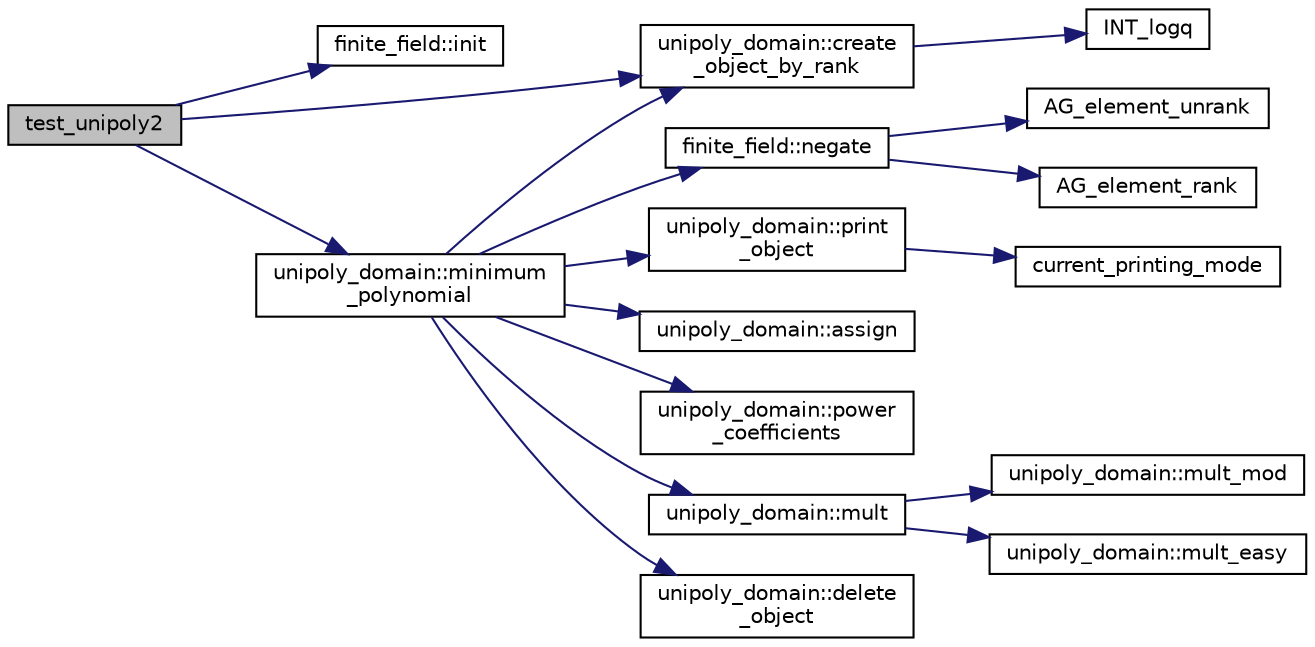 digraph "test_unipoly2"
{
  edge [fontname="Helvetica",fontsize="10",labelfontname="Helvetica",labelfontsize="10"];
  node [fontname="Helvetica",fontsize="10",shape=record];
  rankdir="LR";
  Node639 [label="test_unipoly2",height=0.2,width=0.4,color="black", fillcolor="grey75", style="filled", fontcolor="black"];
  Node639 -> Node640 [color="midnightblue",fontsize="10",style="solid",fontname="Helvetica"];
  Node640 [label="finite_field::init",height=0.2,width=0.4,color="black", fillcolor="white", style="filled",URL="$df/d5a/classfinite__field.html#a13e75e8165b27464935b50368ee8313c"];
  Node639 -> Node641 [color="midnightblue",fontsize="10",style="solid",fontname="Helvetica"];
  Node641 [label="unipoly_domain::create\l_object_by_rank",height=0.2,width=0.4,color="black", fillcolor="white", style="filled",URL="$da/d3c/classunipoly__domain.html#a3311706a93102009d6d22c69f2f3902f"];
  Node641 -> Node642 [color="midnightblue",fontsize="10",style="solid",fontname="Helvetica"];
  Node642 [label="INT_logq",height=0.2,width=0.4,color="black", fillcolor="white", style="filled",URL="$de/dc5/algebra__and__number__theory_8h.html#ad66b504457b1765dd3de6caa4953c204"];
  Node639 -> Node643 [color="midnightblue",fontsize="10",style="solid",fontname="Helvetica"];
  Node643 [label="unipoly_domain::minimum\l_polynomial",height=0.2,width=0.4,color="black", fillcolor="white", style="filled",URL="$da/d3c/classunipoly__domain.html#ab80b3c8cfb24b3b4ce86ead7a5ebaa95"];
  Node643 -> Node644 [color="midnightblue",fontsize="10",style="solid",fontname="Helvetica"];
  Node644 [label="finite_field::negate",height=0.2,width=0.4,color="black", fillcolor="white", style="filled",URL="$df/d5a/classfinite__field.html#aa9d798298f25d4a9262b5bc5f1733e31"];
  Node644 -> Node645 [color="midnightblue",fontsize="10",style="solid",fontname="Helvetica"];
  Node645 [label="AG_element_unrank",height=0.2,width=0.4,color="black", fillcolor="white", style="filled",URL="$d4/d67/geometry_8h.html#a4a33b86c87b2879b97cfa1327abe2885"];
  Node644 -> Node646 [color="midnightblue",fontsize="10",style="solid",fontname="Helvetica"];
  Node646 [label="AG_element_rank",height=0.2,width=0.4,color="black", fillcolor="white", style="filled",URL="$d4/d67/geometry_8h.html#ab2ac908d07dd8038fd996e26bdc75c17"];
  Node643 -> Node641 [color="midnightblue",fontsize="10",style="solid",fontname="Helvetica"];
  Node643 -> Node647 [color="midnightblue",fontsize="10",style="solid",fontname="Helvetica"];
  Node647 [label="unipoly_domain::print\l_object",height=0.2,width=0.4,color="black", fillcolor="white", style="filled",URL="$da/d3c/classunipoly__domain.html#ad73fd87ed54b67e1091ece74f80ff6d7"];
  Node647 -> Node648 [color="midnightblue",fontsize="10",style="solid",fontname="Helvetica"];
  Node648 [label="current_printing_mode",height=0.2,width=0.4,color="black", fillcolor="white", style="filled",URL="$d9/d60/discreta_8h.html#afcd81bfedce13a2f5f14361608e763f2"];
  Node643 -> Node649 [color="midnightblue",fontsize="10",style="solid",fontname="Helvetica"];
  Node649 [label="unipoly_domain::assign",height=0.2,width=0.4,color="black", fillcolor="white", style="filled",URL="$da/d3c/classunipoly__domain.html#a4742bf0f85fee30ab35fbc1188c39c1d"];
  Node643 -> Node650 [color="midnightblue",fontsize="10",style="solid",fontname="Helvetica"];
  Node650 [label="unipoly_domain::power\l_coefficients",height=0.2,width=0.4,color="black", fillcolor="white", style="filled",URL="$da/d3c/classunipoly__domain.html#a8405795cc24002166e516b3aaaf5d1e5"];
  Node643 -> Node651 [color="midnightblue",fontsize="10",style="solid",fontname="Helvetica"];
  Node651 [label="unipoly_domain::mult",height=0.2,width=0.4,color="black", fillcolor="white", style="filled",URL="$da/d3c/classunipoly__domain.html#a0071f939bb75d6ee6a09c4029d3d34c1"];
  Node651 -> Node652 [color="midnightblue",fontsize="10",style="solid",fontname="Helvetica"];
  Node652 [label="unipoly_domain::mult_mod",height=0.2,width=0.4,color="black", fillcolor="white", style="filled",URL="$da/d3c/classunipoly__domain.html#a628113bead6a494ce25e7bac8d989c75"];
  Node651 -> Node653 [color="midnightblue",fontsize="10",style="solid",fontname="Helvetica"];
  Node653 [label="unipoly_domain::mult_easy",height=0.2,width=0.4,color="black", fillcolor="white", style="filled",URL="$da/d3c/classunipoly__domain.html#a99f9557c655bdee8976512e0444b502a"];
  Node643 -> Node654 [color="midnightblue",fontsize="10",style="solid",fontname="Helvetica"];
  Node654 [label="unipoly_domain::delete\l_object",height=0.2,width=0.4,color="black", fillcolor="white", style="filled",URL="$da/d3c/classunipoly__domain.html#ad46bf5ef8df170a76df6623be4260301"];
}
